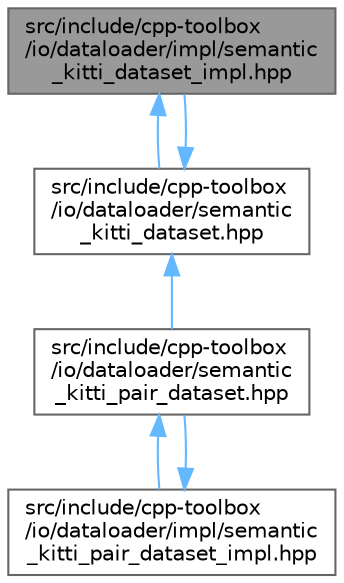 digraph "src/include/cpp-toolbox/io/dataloader/impl/semantic_kitti_dataset_impl.hpp"
{
 // LATEX_PDF_SIZE
  bgcolor="transparent";
  edge [fontname=Helvetica,fontsize=10,labelfontname=Helvetica,labelfontsize=10];
  node [fontname=Helvetica,fontsize=10,shape=box,height=0.2,width=0.4];
  Node1 [id="Node000001",label="src/include/cpp-toolbox\l/io/dataloader/impl/semantic\l_kitti_dataset_impl.hpp",height=0.2,width=0.4,color="gray40", fillcolor="grey60", style="filled", fontcolor="black",tooltip=" "];
  Node1 -> Node2 [id="edge1_Node000001_Node000002",dir="back",color="steelblue1",style="solid",tooltip=" "];
  Node2 [id="Node000002",label="src/include/cpp-toolbox\l/io/dataloader/semantic\l_kitti_dataset.hpp",height=0.2,width=0.4,color="grey40", fillcolor="white", style="filled",URL="$semantic__kitti__dataset_8hpp.html",tooltip=" "];
  Node2 -> Node1 [id="edge2_Node000002_Node000001",dir="back",color="steelblue1",style="solid",tooltip=" "];
  Node2 -> Node3 [id="edge3_Node000002_Node000003",dir="back",color="steelblue1",style="solid",tooltip=" "];
  Node3 [id="Node000003",label="src/include/cpp-toolbox\l/io/dataloader/semantic\l_kitti_pair_dataset.hpp",height=0.2,width=0.4,color="grey40", fillcolor="white", style="filled",URL="$semantic__kitti__pair__dataset_8hpp.html",tooltip=" "];
  Node3 -> Node4 [id="edge4_Node000003_Node000004",dir="back",color="steelblue1",style="solid",tooltip=" "];
  Node4 [id="Node000004",label="src/include/cpp-toolbox\l/io/dataloader/impl/semantic\l_kitti_pair_dataset_impl.hpp",height=0.2,width=0.4,color="grey40", fillcolor="white", style="filled",URL="$semantic__kitti__pair__dataset__impl_8hpp.html",tooltip=" "];
  Node4 -> Node3 [id="edge5_Node000004_Node000003",dir="back",color="steelblue1",style="solid",tooltip=" "];
}

